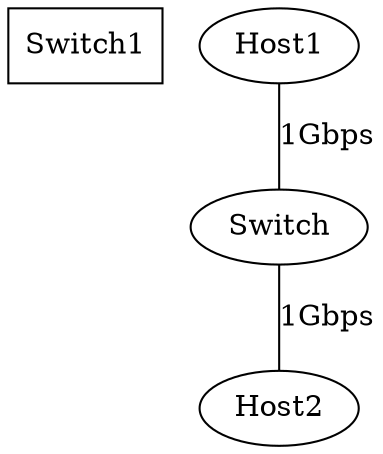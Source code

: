 graph G {
	Switch1 [shape=box];
	Host1 [shape=ellipse];
	Host2 [shape=ellipse];
	Host1 -- Switch [label="1Gbps"];
	Switch -- Host2 [label="1Gbps"];
}
